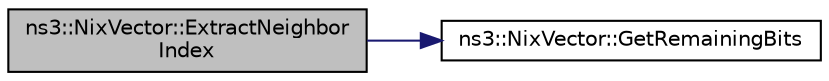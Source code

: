 digraph "ns3::NixVector::ExtractNeighborIndex"
{
  edge [fontname="Helvetica",fontsize="10",labelfontname="Helvetica",labelfontsize="10"];
  node [fontname="Helvetica",fontsize="10",shape=record];
  rankdir="LR";
  Node1 [label="ns3::NixVector::ExtractNeighbor\lIndex",height=0.2,width=0.4,color="black", fillcolor="grey75", style="filled", fontcolor="black"];
  Node1 -> Node2 [color="midnightblue",fontsize="10",style="solid"];
  Node2 [label="ns3::NixVector::GetRemainingBits",height=0.2,width=0.4,color="black", fillcolor="white", style="filled",URL="$d1/d44/classns3_1_1NixVector.html#a18b56f50ce3c1df76c08f3226bbe3502"];
}
